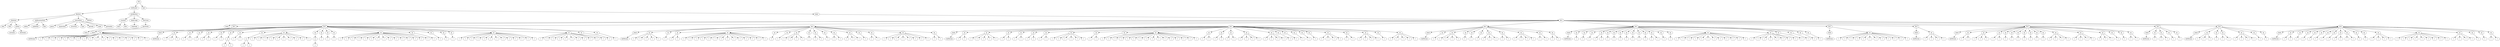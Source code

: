 digraph Tree {
	"t0" [label = "TEI"];
	"t1" [label = "teiHeader"];
	"t2" [label = "fileDesc"];
	"t3" [label = "titleStmt"];
	"t4" [label = "title"];
	"t5" [label = "title"];
	"t6" [label = "author"];
	"t7" [label = "surname"];
	"t8" [label = "forename"];
	"t9" [label = "publicationStmt"];
	"t10" [label = "editor"];
	"t11" [label = "publisher"];
	"t12" [label = "idno"];
	"t13" [label = "sourceDesc"];
	"t14" [label = "genre"];
	"t15" [label = "inspiration"];
	"t16" [label = "structure"];
	"t17" [label = "type"];
	"t18" [label = "periode"];
	"t19" [label = "taille"];
	"t20" [label = "permalien"];
	"t21" [label = "edStmt"];
	"t22" [label = "profileDesc"];
	"t23" [label = "creation"];
	"t24" [label = "date"];
	"t25" [label = "date"];
	"t26" [label = "langUsage"];
	"t27" [label = "language"];
	"t28" [label = "textClass"];
	"t29" [label = "keywords"];
	"t30" [label = "term"];
	"t31" [label = "text"];
	"t32" [label = "body"];
	"t33" [label = "div1"];
	"t34" [label = "head"];
	"t35" [label = "div2"];
	"t36" [label = "head"];
	"t37" [label = "listPerson"];
	"t38" [label = "sp"];
	"t39" [label = "l"];
	"t40" [label = "l"];
	"t41" [label = "l"];
	"t42" [label = "l"];
	"t43" [label = "l"];
	"t44" [label = "l"];
	"t45" [label = "l"];
	"t46" [label = "l"];
	"t47" [label = "l"];
	"t48" [label = "l"];
	"t49" [label = "l"];
	"t50" [label = "l"];
	"t51" [label = "l"];
	"t52" [label = "l"];
	"t53" [label = "l"];
	"t54" [label = "l"];
	"t55" [label = "l"];
	"t56" [label = "l"];
	"t57" [label = "div2"];
	"t58" [label = "head"];
	"t59" [label = "listPerson"];
	"t60" [label = "sp"];
	"t61" [label = "l"];
	"t62" [label = "l"];
	"t63" [label = "l"];
	"t64" [label = "sp"];
	"t65" [label = "l"];
	"t66" [label = "l"];
	"t67" [label = "sp"];
	"t68" [label = "l"];
	"t69" [label = "sp"];
	"t70" [label = "l"];
	"t71" [label = "l"];
	"t72" [label = "sp"];
	"t73" [label = "l"];
	"t74" [label = "l"];
	"t75" [label = "sp"];
	"t76" [label = "p"];
	"t77" [label = "s"];
	"t78" [label = "s"];
	"t79" [label = "sp"];
	"t80" [label = "l"];
	"t81" [label = "l"];
	"t82" [label = "sp"];
	"t83" [label = "p"];
	"t84" [label = "s"];
	"t85" [label = "s"];
	"t86" [label = "sp"];
	"t87" [label = "l"];
	"t88" [label = "l"];
	"t89" [label = "l"];
	"t90" [label = "l"];
	"t91" [label = "l"];
	"t92" [label = "l"];
	"t93" [label = "l"];
	"t94" [label = "l"];
	"t95" [label = "l"];
	"t96" [label = "l"];
	"t97" [label = "sp"];
	"t98" [label = "p"];
	"t99" [label = "s"];
	"t100" [label = "sp"];
	"t101" [label = "l"];
	"t102" [label = "sp"];
	"t103" [label = "l"];
	"t104" [label = "sp"];
	"t105" [label = "l"];
	"t106" [label = "sp"];
	"t107" [label = "l"];
	"t108" [label = "l"];
	"t109" [label = "l"];
	"t110" [label = "l"];
	"t111" [label = "l"];
	"t112" [label = "l"];
	"t113" [label = "l"];
	"t114" [label = "l"];
	"t115" [label = "l"];
	"t116" [label = "l"];
	"t117" [label = "l"];
	"t118" [label = "l"];
	"t119" [label = "l"];
	"t120" [label = "l"];
	"t121" [label = "l"];
	"t122" [label = "sp"];
	"t123" [label = "l"];
	"t124" [label = "sp"];
	"t125" [label = "l"];
	"t126" [label = "sp"];
	"t127" [label = "l"];
	"t128" [label = "sp"];
	"t129" [label = "l"];
	"t130" [label = "sp"];
	"t131" [label = "l"];
	"t132" [label = "l"];
	"t133" [label = "l"];
	"t134" [label = "l"];
	"t135" [label = "l"];
	"t136" [label = "l"];
	"t137" [label = "l"];
	"t138" [label = "l"];
	"t139" [label = "l"];
	"t140" [label = "l"];
	"t141" [label = "l"];
	"t142" [label = "l"];
	"t143" [label = "l"];
	"t144" [label = "sp"];
	"t145" [label = "l"];
	"t146" [label = "l"];
	"t147" [label = "l"];
	"t148" [label = "l"];
	"t149" [label = "l"];
	"t150" [label = "l"];
	"t151" [label = "l"];
	"t152" [label = "l"];
	"t153" [label = "l"];
	"t154" [label = "l"];
	"t155" [label = "l"];
	"t156" [label = "sp"];
	"t157" [label = "l"];
	"t158" [label = "sp"];
	"t159" [label = "l"];
	"t160" [label = "div2"];
	"t161" [label = "head"];
	"t162" [label = "listPerson"];
	"t163" [label = "sp"];
	"t164" [label = "l"];
	"t165" [label = "l"];
	"t166" [label = "l"];
	"t167" [label = "l"];
	"t168" [label = "l"];
	"t169" [label = "sp"];
	"t170" [label = "l"];
	"t171" [label = "sp"];
	"t172" [label = "l"];
	"t173" [label = "l"];
	"t174" [label = "sp"];
	"t175" [label = "l"];
	"t176" [label = "l"];
	"t177" [label = "l"];
	"t178" [label = "l"];
	"t179" [label = "l"];
	"t180" [label = "l"];
	"t181" [label = "l"];
	"t182" [label = "l"];
	"t183" [label = "l"];
	"t184" [label = "l"];
	"t185" [label = "l"];
	"t186" [label = "l"];
	"t187" [label = "l"];
	"t188" [label = "l"];
	"t189" [label = "sp"];
	"t190" [label = "l"];
	"t191" [label = "sp"];
	"t192" [label = "l"];
	"t193" [label = "sp"];
	"t194" [label = "l"];
	"t195" [label = "l"];
	"t196" [label = "l"];
	"t197" [label = "l"];
	"t198" [label = "sp"];
	"t199" [label = "l"];
	"t200" [label = "sp"];
	"t201" [label = "l"];
	"t202" [label = "l"];
	"t203" [label = "sp"];
	"t204" [label = "l"];
	"t205" [label = "sp"];
	"t206" [label = "l"];
	"t207" [label = "l"];
	"t208" [label = "sp"];
	"t209" [label = "l"];
	"t210" [label = "l"];
	"t211" [label = "l"];
	"t212" [label = "sp"];
	"t213" [label = "l"];
	"t214" [label = "sp"];
	"t215" [label = "l"];
	"t216" [label = "l"];
	"t217" [label = "sp"];
	"t218" [label = "l"];
	"t219" [label = "l"];
	"t220" [label = "l"];
	"t221" [label = "l"];
	"t222" [label = "l"];
	"t223" [label = "l"];
	"t224" [label = "l"];
	"t225" [label = "l"];
	"t226" [label = "sp"];
	"t227" [label = "l"];
	"t228" [label = "l"];
	"t229" [label = "div2"];
	"t230" [label = "head"];
	"t231" [label = "listPerson"];
	"t232" [label = "sp"];
	"t233" [label = "l"];
	"t234" [label = "l"];
	"t235" [label = "sp"];
	"t236" [label = "l"];
	"t237" [label = "l"];
	"t238" [label = "l"];
	"t239" [label = "l"];
	"t240" [label = "l"];
	"t241" [label = "sp"];
	"t242" [label = "l"];
	"t243" [label = "l"];
	"t244" [label = "sp"];
	"t245" [label = "l"];
	"t246" [label = "l"];
	"t247" [label = "sp"];
	"t248" [label = "l"];
	"t249" [label = "l"];
	"t250" [label = "sp"];
	"t251" [label = "l"];
	"t252" [label = "l"];
	"t253" [label = "sp"];
	"t254" [label = "l"];
	"t255" [label = "l"];
	"t256" [label = "l"];
	"t257" [label = "l"];
	"t258" [label = "l"];
	"t259" [label = "l"];
	"t260" [label = "sp"];
	"t261" [label = "l"];
	"t262" [label = "l"];
	"t263" [label = "sp"];
	"t264" [label = "l"];
	"t265" [label = "sp"];
	"t266" [label = "l"];
	"t267" [label = "l"];
	"t268" [label = "l"];
	"t269" [label = "l"];
	"t270" [label = "l"];
	"t271" [label = "l"];
	"t272" [label = "l"];
	"t273" [label = "l"];
	"t274" [label = "l"];
	"t275" [label = "l"];
	"t276" [label = "l"];
	"t277" [label = "l"];
	"t278" [label = "l"];
	"t279" [label = "l"];
	"t280" [label = "l"];
	"t281" [label = "sp"];
	"t282" [label = "l"];
	"t283" [label = "l"];
	"t284" [label = "sp"];
	"t285" [label = "l"];
	"t286" [label = "l"];
	"t287" [label = "sp"];
	"t288" [label = "l"];
	"t289" [label = "l"];
	"t290" [label = "sp"];
	"t291" [label = "l"];
	"t292" [label = "l"];
	"t293" [label = "l"];
	"t294" [label = "l"];
	"t295" [label = "sp"];
	"t296" [label = "l"];
	"t297" [label = "l"];
	"t298" [label = "l"];
	"t299" [label = "l"];
	"t300" [label = "sp"];
	"t301" [label = "l"];
	"t302" [label = "sp"];
	"t303" [label = "l"];
	"t304" [label = "sp"];
	"t305" [label = "l"];
	"t306" [label = "sp"];
	"t307" [label = "l"];
	"t308" [label = "sp"];
	"t309" [label = "l"];
	"t310" [label = "sp"];
	"t311" [label = "l"];
	"t312" [label = "l"];
	"t313" [label = "l"];
	"t314" [label = "l"];
	"t315" [label = "sp"];
	"t316" [label = "l"];
	"t317" [label = "l"];
	"t318" [label = "sp"];
	"t319" [label = "l"];
	"t320" [label = "l"];
	"t321" [label = "l"];
	"t322" [label = "l"];
	"t323" [label = "sp"];
	"t324" [label = "l"];
	"t325" [label = "sp"];
	"t326" [label = "l"];
	"t327" [label = "l"];
	"t328" [label = "l"];
	"t329" [label = "l"];
	"t330" [label = "l"];
	"t331" [label = "div2"];
	"t332" [label = "head"];
	"t333" [label = "listPerson"];
	"t334" [label = "sp"];
	"t335" [label = "l"];
	"t336" [label = "sp"];
	"t337" [label = "l"];
	"t338" [label = "l"];
	"t339" [label = "l"];
	"t340" [label = "l"];
	"t341" [label = "sp"];
	"t342" [label = "l"];
	"t343" [label = "sp"];
	"t344" [label = "l"];
	"t345" [label = "sp"];
	"t346" [label = "l"];
	"t347" [label = "sp"];
	"t348" [label = "l"];
	"t349" [label = "l"];
	"t350" [label = "l"];
	"t351" [label = "sp"];
	"t352" [label = "l"];
	"t353" [label = "l"];
	"t354" [label = "sp"];
	"t355" [label = "l"];
	"t356" [label = "l"];
	"t357" [label = "l"];
	"t358" [label = "l"];
	"t359" [label = "sp"];
	"t360" [label = "l"];
	"t361" [label = "l"];
	"t362" [label = "sp"];
	"t363" [label = "l"];
	"t364" [label = "l"];
	"t365" [label = "div2"];
	"t366" [label = "head"];
	"t367" [label = "listPerson"];
	"t368" [label = "sp"];
	"t369" [label = "l"];
	"t370" [label = "sp"];
	"t371" [label = "l"];
	"t372" [label = "sp"];
	"t373" [label = "l"];
	"t374" [label = "sp"];
	"t375" [label = "l"];
	"t376" [label = "l"];
	"t377" [label = "sp"];
	"t378" [label = "l"];
	"t379" [label = "sp"];
	"t380" [label = "l"];
	"t381" [label = "sp"];
	"t382" [label = "l"];
	"t383" [label = "sp"];
	"t384" [label = "l"];
	"t385" [label = "sp"];
	"t386" [label = "l"];
	"t387" [label = "sp"];
	"t388" [label = "l"];
	"t389" [label = "sp"];
	"t390" [label = "l"];
	"t391" [label = "sp"];
	"t392" [label = "l"];
	"t393" [label = "l"];
	"t394" [label = "sp"];
	"t395" [label = "l"];
	"t396" [label = "sp"];
	"t397" [label = "l"];
	"t398" [label = "sp"];
	"t399" [label = "l"];
	"t400" [label = "l"];
	"t401" [label = "l"];
	"t402" [label = "l"];
	"t403" [label = "l"];
	"t404" [label = "l"];
	"t405" [label = "l"];
	"t406" [label = "l"];
	"t407" [label = "l"];
	"t408" [label = "l"];
	"t409" [label = "l"];
	"t410" [label = "l"];
	"t411" [label = "sp"];
	"t412" [label = "l"];
	"t413" [label = "l"];
	"t414" [label = "l"];
	"t415" [label = "l"];
	"t416" [label = "l"];
	"t417" [label = "l"];
	"t418" [label = "l"];
	"t419" [label = "l"];
	"t420" [label = "sp"];
	"t421" [label = "l"];
	"t422" [label = "sp"];
	"t423" [label = "l"];
	"t424" [label = "sp"];
	"t425" [label = "l"];
	"t426" [label = "sp"];
	"t427" [label = "l"];
	"t428" [label = "div2"];
	"t429" [label = "head"];
	"t430" [label = "listPerson"];
	"t431" [label = "sp"];
	"t432" [label = "l"];
	"t433" [label = "l"];
	"t434" [label = "l"];
	"t435" [label = "l"];
	"t436" [label = "l"];
	"t437" [label = "l"];
	"t438" [label = "l"];
	"t439" [label = "l"];
	"t440" [label = "l"];
	"t441" [label = "l"];
	"t442" [label = "l"];
	"t443" [label = "l"];
	"t444" [label = "div2"];
	"t445" [label = "head"];
	"t446" [label = "listPerson"];
	"t447" [label = "sp"];
	"t448" [label = "l"];
	"t449" [label = "l"];
	"t450" [label = "l"];
	"t451" [label = "l"];
	"t452" [label = "div2"];
	"t453" [label = "head"];
	"t454" [label = "listPerson"];
	"t455" [label = "sp"];
	"t456" [label = "l"];
	"t457" [label = "l"];
	"t458" [label = "sp"];
	"t459" [label = "l"];
	"t460" [label = "l"];
	"t461" [label = "l"];
	"t462" [label = "sp"];
	"t463" [label = "l"];
	"t464" [label = "l"];
	"t465" [label = "sp"];
	"t466" [label = "l"];
	"t467" [label = "sp"];
	"t468" [label = "l"];
	"t469" [label = "sp"];
	"t470" [label = "l"];
	"t471" [label = "sp"];
	"t472" [label = "l"];
	"t473" [label = "sp"];
	"t474" [label = "l"];
	"t475" [label = "sp"];
	"t476" [label = "l"];
	"t477" [label = "sp"];
	"t478" [label = "l"];
	"t479" [label = "sp"];
	"t480" [label = "l"];
	"t481" [label = "l"];
	"t482" [label = "l"];
	"t483" [label = "l"];
	"t484" [label = "sp"];
	"t485" [label = "l"];
	"t486" [label = "l"];
	"t487" [label = "l"];
	"t488" [label = "l"];
	"t489" [label = "sp"];
	"t490" [label = "l"];
	"t491" [label = "l"];
	"t492" [label = "l"];
	"t493" [label = "sp"];
	"t494" [label = "l"];
	"t495" [label = "sp"];
	"t496" [label = "l"];
	"t497" [label = "sp"];
	"t498" [label = "l"];
	"t499" [label = "l"];
	"t500" [label = "div2"];
	"t501" [label = "head"];
	"t502" [label = "listPerson"];
	"t503" [label = "sp"];
	"t504" [label = "l"];
	"t505" [label = "sp"];
	"t506" [label = "l"];
	"t507" [label = "l"];
	"t508" [label = "sp"];
	"t509" [label = "l"];
	"t510" [label = "sp"];
	"t511" [label = "l"];
	"t512" [label = "div2"];
	"t513" [label = "head"];
	"t514" [label = "listPerson"];
	"t515" [label = "sp"];
	"t516" [label = "l"];
	"t517" [label = "l"];
	"t518" [label = "l"];
	"t519" [label = "sp"];
	"t520" [label = "l"];
	"t521" [label = "sp"];
	"t522" [label = "l"];
	"t523" [label = "l"];
	"t524" [label = "sp"];
	"t525" [label = "l"];
	"t526" [label = "l"];
	"t527" [label = "l"];
	"t528" [label = "l"];
	"t529" [label = "sp"];
	"t530" [label = "l"];
	"t531" [label = "sp"];
	"t532" [label = "l"];
	"t533" [label = "div2"];
	"t534" [label = "head"];
	"t535" [label = "listPerson"];
	"t536" [label = "sp"];
	"t537" [label = "l"];
	"t538" [label = "l"];
	"t539" [label = "sp"];
	"t540" [label = "l"];
	"t541" [label = "sp"];
	"t542" [label = "l"];
	"t543" [label = "sp"];
	"t544" [label = "l"];
	"t545" [label = "sp"];
	"t546" [label = "l"];
	"t547" [label = "sp"];
	"t548" [label = "l"];
	"t549" [label = "sp"];
	"t550" [label = "l"];
	"t551" [label = "sp"];
	"t552" [label = "l"];
	"t553" [label = "l"];
	"t554" [label = "sp"];
	"t555" [label = "l"];
	"t556" [label = "l"];
	"t557" [label = "sp"];
	"t558" [label = "l"];
	"t559" [label = "sp"];
	"t560" [label = "l"];
	"t561" [label = "sp"];
	"t562" [label = "l"];
	"t563" [label = "l"];
	"t564" [label = "l"];
	"t565" [label = "l"];
	"t566" [label = "sp"];
	"t567" [label = "l"];
	"t568" [label = "l"];
	"t569" [label = "l"];
	"t570" [label = "l"];
	"t571" [label = "l"];
	"t572" [label = "l"];
	"t573" [label = "l"];
	"t574" [label = "l"];
	"t575" [label = "l"];
	"t576" [label = "sp"];
	"t577" [label = "l"];
	"t578" [label = "l"];
	"t579" [label = "l"];
	"t580" [label = "l"];
	"t581" [label = "sp"];
	"t582" [label = "l"];
	"t583" [label = "sp"];
	"t584" [label = "l"];
	"t585" [label = "sp"];
	"t586" [label = "l"];
	"t587" [label = "l"];
	"t0" -> "t1";
	"t1" -> "t2";
	"t2" -> "t3";
	"t3" -> "t4";
	"t3" -> "t5";
	"t3" -> "t6";
	"t6" -> "t7";
	"t6" -> "t8";
	"t2" -> "t9";
	"t9" -> "t10";
	"t9" -> "t11";
	"t9" -> "t12";
	"t2" -> "t13";
	"t13" -> "t14";
	"t13" -> "t15";
	"t13" -> "t16";
	"t13" -> "t17";
	"t13" -> "t18";
	"t13" -> "t19";
	"t13" -> "t20";
	"t2" -> "t21";
	"t1" -> "t22";
	"t22" -> "t23";
	"t23" -> "t24";
	"t23" -> "t25";
	"t22" -> "t26";
	"t26" -> "t27";
	"t22" -> "t28";
	"t28" -> "t29";
	"t29" -> "t30";
	"t0" -> "t31";
	"t31" -> "t32";
	"t32" -> "t33";
	"t33" -> "t34";
	"t33" -> "t35";
	"t35" -> "t36";
	"t36" -> "t37";
	"t35" -> "t38";
	"t38" -> "t39";
	"t38" -> "t40";
	"t38" -> "t41";
	"t38" -> "t42";
	"t38" -> "t43";
	"t38" -> "t44";
	"t38" -> "t45";
	"t38" -> "t46";
	"t38" -> "t47";
	"t38" -> "t48";
	"t38" -> "t49";
	"t38" -> "t50";
	"t38" -> "t51";
	"t38" -> "t52";
	"t38" -> "t53";
	"t38" -> "t54";
	"t38" -> "t55";
	"t38" -> "t56";
	"t33" -> "t57";
	"t57" -> "t58";
	"t58" -> "t59";
	"t57" -> "t60";
	"t60" -> "t61";
	"t60" -> "t62";
	"t60" -> "t63";
	"t57" -> "t64";
	"t64" -> "t65";
	"t64" -> "t66";
	"t57" -> "t67";
	"t67" -> "t68";
	"t57" -> "t69";
	"t69" -> "t70";
	"t69" -> "t71";
	"t57" -> "t72";
	"t72" -> "t73";
	"t72" -> "t74";
	"t57" -> "t75";
	"t75" -> "t76";
	"t76" -> "t77";
	"t76" -> "t78";
	"t57" -> "t79";
	"t79" -> "t80";
	"t79" -> "t81";
	"t57" -> "t82";
	"t82" -> "t83";
	"t83" -> "t84";
	"t83" -> "t85";
	"t57" -> "t86";
	"t86" -> "t87";
	"t86" -> "t88";
	"t86" -> "t89";
	"t86" -> "t90";
	"t86" -> "t91";
	"t86" -> "t92";
	"t86" -> "t93";
	"t86" -> "t94";
	"t86" -> "t95";
	"t86" -> "t96";
	"t57" -> "t97";
	"t97" -> "t98";
	"t98" -> "t99";
	"t57" -> "t100";
	"t100" -> "t101";
	"t57" -> "t102";
	"t102" -> "t103";
	"t57" -> "t104";
	"t104" -> "t105";
	"t57" -> "t106";
	"t106" -> "t107";
	"t106" -> "t108";
	"t106" -> "t109";
	"t106" -> "t110";
	"t106" -> "t111";
	"t106" -> "t112";
	"t106" -> "t113";
	"t106" -> "t114";
	"t106" -> "t115";
	"t106" -> "t116";
	"t106" -> "t117";
	"t106" -> "t118";
	"t106" -> "t119";
	"t106" -> "t120";
	"t106" -> "t121";
	"t57" -> "t122";
	"t122" -> "t123";
	"t57" -> "t124";
	"t124" -> "t125";
	"t57" -> "t126";
	"t126" -> "t127";
	"t57" -> "t128";
	"t128" -> "t129";
	"t57" -> "t130";
	"t130" -> "t131";
	"t130" -> "t132";
	"t130" -> "t133";
	"t130" -> "t134";
	"t130" -> "t135";
	"t130" -> "t136";
	"t130" -> "t137";
	"t130" -> "t138";
	"t130" -> "t139";
	"t130" -> "t140";
	"t130" -> "t141";
	"t130" -> "t142";
	"t130" -> "t143";
	"t57" -> "t144";
	"t144" -> "t145";
	"t144" -> "t146";
	"t144" -> "t147";
	"t144" -> "t148";
	"t144" -> "t149";
	"t144" -> "t150";
	"t144" -> "t151";
	"t144" -> "t152";
	"t144" -> "t153";
	"t144" -> "t154";
	"t144" -> "t155";
	"t57" -> "t156";
	"t156" -> "t157";
	"t57" -> "t158";
	"t158" -> "t159";
	"t33" -> "t160";
	"t160" -> "t161";
	"t161" -> "t162";
	"t160" -> "t163";
	"t163" -> "t164";
	"t163" -> "t165";
	"t163" -> "t166";
	"t163" -> "t167";
	"t163" -> "t168";
	"t160" -> "t169";
	"t169" -> "t170";
	"t160" -> "t171";
	"t171" -> "t172";
	"t171" -> "t173";
	"t160" -> "t174";
	"t174" -> "t175";
	"t174" -> "t176";
	"t174" -> "t177";
	"t174" -> "t178";
	"t174" -> "t179";
	"t174" -> "t180";
	"t174" -> "t181";
	"t174" -> "t182";
	"t174" -> "t183";
	"t174" -> "t184";
	"t174" -> "t185";
	"t174" -> "t186";
	"t174" -> "t187";
	"t174" -> "t188";
	"t160" -> "t189";
	"t189" -> "t190";
	"t160" -> "t191";
	"t191" -> "t192";
	"t160" -> "t193";
	"t193" -> "t194";
	"t193" -> "t195";
	"t193" -> "t196";
	"t193" -> "t197";
	"t160" -> "t198";
	"t198" -> "t199";
	"t160" -> "t200";
	"t200" -> "t201";
	"t200" -> "t202";
	"t160" -> "t203";
	"t203" -> "t204";
	"t160" -> "t205";
	"t205" -> "t206";
	"t205" -> "t207";
	"t160" -> "t208";
	"t208" -> "t209";
	"t208" -> "t210";
	"t208" -> "t211";
	"t160" -> "t212";
	"t212" -> "t213";
	"t160" -> "t214";
	"t214" -> "t215";
	"t214" -> "t216";
	"t160" -> "t217";
	"t217" -> "t218";
	"t217" -> "t219";
	"t217" -> "t220";
	"t217" -> "t221";
	"t217" -> "t222";
	"t217" -> "t223";
	"t217" -> "t224";
	"t217" -> "t225";
	"t160" -> "t226";
	"t226" -> "t227";
	"t226" -> "t228";
	"t33" -> "t229";
	"t229" -> "t230";
	"t230" -> "t231";
	"t229" -> "t232";
	"t232" -> "t233";
	"t232" -> "t234";
	"t229" -> "t235";
	"t235" -> "t236";
	"t235" -> "t237";
	"t235" -> "t238";
	"t235" -> "t239";
	"t235" -> "t240";
	"t229" -> "t241";
	"t241" -> "t242";
	"t241" -> "t243";
	"t229" -> "t244";
	"t244" -> "t245";
	"t244" -> "t246";
	"t229" -> "t247";
	"t247" -> "t248";
	"t247" -> "t249";
	"t229" -> "t250";
	"t250" -> "t251";
	"t250" -> "t252";
	"t229" -> "t253";
	"t253" -> "t254";
	"t253" -> "t255";
	"t253" -> "t256";
	"t253" -> "t257";
	"t253" -> "t258";
	"t253" -> "t259";
	"t229" -> "t260";
	"t260" -> "t261";
	"t260" -> "t262";
	"t229" -> "t263";
	"t263" -> "t264";
	"t229" -> "t265";
	"t265" -> "t266";
	"t265" -> "t267";
	"t265" -> "t268";
	"t265" -> "t269";
	"t265" -> "t270";
	"t265" -> "t271";
	"t265" -> "t272";
	"t265" -> "t273";
	"t265" -> "t274";
	"t265" -> "t275";
	"t265" -> "t276";
	"t265" -> "t277";
	"t265" -> "t278";
	"t265" -> "t279";
	"t265" -> "t280";
	"t229" -> "t281";
	"t281" -> "t282";
	"t281" -> "t283";
	"t229" -> "t284";
	"t284" -> "t285";
	"t284" -> "t286";
	"t229" -> "t287";
	"t287" -> "t288";
	"t287" -> "t289";
	"t229" -> "t290";
	"t290" -> "t291";
	"t290" -> "t292";
	"t290" -> "t293";
	"t290" -> "t294";
	"t229" -> "t295";
	"t295" -> "t296";
	"t295" -> "t297";
	"t295" -> "t298";
	"t295" -> "t299";
	"t229" -> "t300";
	"t300" -> "t301";
	"t229" -> "t302";
	"t302" -> "t303";
	"t229" -> "t304";
	"t304" -> "t305";
	"t229" -> "t306";
	"t306" -> "t307";
	"t229" -> "t308";
	"t308" -> "t309";
	"t229" -> "t310";
	"t310" -> "t311";
	"t310" -> "t312";
	"t310" -> "t313";
	"t310" -> "t314";
	"t229" -> "t315";
	"t315" -> "t316";
	"t315" -> "t317";
	"t229" -> "t318";
	"t318" -> "t319";
	"t318" -> "t320";
	"t318" -> "t321";
	"t318" -> "t322";
	"t229" -> "t323";
	"t323" -> "t324";
	"t229" -> "t325";
	"t325" -> "t326";
	"t325" -> "t327";
	"t325" -> "t328";
	"t325" -> "t329";
	"t325" -> "t330";
	"t33" -> "t331";
	"t331" -> "t332";
	"t332" -> "t333";
	"t331" -> "t334";
	"t334" -> "t335";
	"t331" -> "t336";
	"t336" -> "t337";
	"t336" -> "t338";
	"t336" -> "t339";
	"t336" -> "t340";
	"t331" -> "t341";
	"t341" -> "t342";
	"t331" -> "t343";
	"t343" -> "t344";
	"t331" -> "t345";
	"t345" -> "t346";
	"t331" -> "t347";
	"t347" -> "t348";
	"t347" -> "t349";
	"t347" -> "t350";
	"t331" -> "t351";
	"t351" -> "t352";
	"t351" -> "t353";
	"t331" -> "t354";
	"t354" -> "t355";
	"t354" -> "t356";
	"t354" -> "t357";
	"t354" -> "t358";
	"t331" -> "t359";
	"t359" -> "t360";
	"t359" -> "t361";
	"t331" -> "t362";
	"t362" -> "t363";
	"t362" -> "t364";
	"t33" -> "t365";
	"t365" -> "t366";
	"t366" -> "t367";
	"t365" -> "t368";
	"t368" -> "t369";
	"t365" -> "t370";
	"t370" -> "t371";
	"t365" -> "t372";
	"t372" -> "t373";
	"t365" -> "t374";
	"t374" -> "t375";
	"t374" -> "t376";
	"t365" -> "t377";
	"t377" -> "t378";
	"t365" -> "t379";
	"t379" -> "t380";
	"t365" -> "t381";
	"t381" -> "t382";
	"t365" -> "t383";
	"t383" -> "t384";
	"t365" -> "t385";
	"t385" -> "t386";
	"t365" -> "t387";
	"t387" -> "t388";
	"t365" -> "t389";
	"t389" -> "t390";
	"t365" -> "t391";
	"t391" -> "t392";
	"t391" -> "t393";
	"t365" -> "t394";
	"t394" -> "t395";
	"t365" -> "t396";
	"t396" -> "t397";
	"t365" -> "t398";
	"t398" -> "t399";
	"t398" -> "t400";
	"t398" -> "t401";
	"t398" -> "t402";
	"t398" -> "t403";
	"t398" -> "t404";
	"t398" -> "t405";
	"t398" -> "t406";
	"t398" -> "t407";
	"t398" -> "t408";
	"t398" -> "t409";
	"t398" -> "t410";
	"t365" -> "t411";
	"t411" -> "t412";
	"t411" -> "t413";
	"t411" -> "t414";
	"t411" -> "t415";
	"t411" -> "t416";
	"t411" -> "t417";
	"t411" -> "t418";
	"t411" -> "t419";
	"t365" -> "t420";
	"t420" -> "t421";
	"t365" -> "t422";
	"t422" -> "t423";
	"t365" -> "t424";
	"t424" -> "t425";
	"t365" -> "t426";
	"t426" -> "t427";
	"t33" -> "t428";
	"t428" -> "t429";
	"t429" -> "t430";
	"t428" -> "t431";
	"t431" -> "t432";
	"t431" -> "t433";
	"t431" -> "t434";
	"t431" -> "t435";
	"t431" -> "t436";
	"t431" -> "t437";
	"t431" -> "t438";
	"t431" -> "t439";
	"t431" -> "t440";
	"t431" -> "t441";
	"t431" -> "t442";
	"t431" -> "t443";
	"t33" -> "t444";
	"t444" -> "t445";
	"t445" -> "t446";
	"t444" -> "t447";
	"t447" -> "t448";
	"t447" -> "t449";
	"t447" -> "t450";
	"t447" -> "t451";
	"t33" -> "t452";
	"t452" -> "t453";
	"t453" -> "t454";
	"t452" -> "t455";
	"t455" -> "t456";
	"t455" -> "t457";
	"t452" -> "t458";
	"t458" -> "t459";
	"t458" -> "t460";
	"t458" -> "t461";
	"t452" -> "t462";
	"t462" -> "t463";
	"t462" -> "t464";
	"t452" -> "t465";
	"t465" -> "t466";
	"t452" -> "t467";
	"t467" -> "t468";
	"t452" -> "t469";
	"t469" -> "t470";
	"t452" -> "t471";
	"t471" -> "t472";
	"t452" -> "t473";
	"t473" -> "t474";
	"t452" -> "t475";
	"t475" -> "t476";
	"t452" -> "t477";
	"t477" -> "t478";
	"t452" -> "t479";
	"t479" -> "t480";
	"t479" -> "t481";
	"t479" -> "t482";
	"t479" -> "t483";
	"t452" -> "t484";
	"t484" -> "t485";
	"t484" -> "t486";
	"t484" -> "t487";
	"t484" -> "t488";
	"t452" -> "t489";
	"t489" -> "t490";
	"t489" -> "t491";
	"t489" -> "t492";
	"t452" -> "t493";
	"t493" -> "t494";
	"t452" -> "t495";
	"t495" -> "t496";
	"t452" -> "t497";
	"t497" -> "t498";
	"t497" -> "t499";
	"t33" -> "t500";
	"t500" -> "t501";
	"t501" -> "t502";
	"t500" -> "t503";
	"t503" -> "t504";
	"t500" -> "t505";
	"t505" -> "t506";
	"t505" -> "t507";
	"t500" -> "t508";
	"t508" -> "t509";
	"t500" -> "t510";
	"t510" -> "t511";
	"t33" -> "t512";
	"t512" -> "t513";
	"t513" -> "t514";
	"t512" -> "t515";
	"t515" -> "t516";
	"t515" -> "t517";
	"t515" -> "t518";
	"t512" -> "t519";
	"t519" -> "t520";
	"t512" -> "t521";
	"t521" -> "t522";
	"t521" -> "t523";
	"t512" -> "t524";
	"t524" -> "t525";
	"t524" -> "t526";
	"t524" -> "t527";
	"t524" -> "t528";
	"t512" -> "t529";
	"t529" -> "t530";
	"t512" -> "t531";
	"t531" -> "t532";
	"t33" -> "t533";
	"t533" -> "t534";
	"t534" -> "t535";
	"t533" -> "t536";
	"t536" -> "t537";
	"t536" -> "t538";
	"t533" -> "t539";
	"t539" -> "t540";
	"t533" -> "t541";
	"t541" -> "t542";
	"t533" -> "t543";
	"t543" -> "t544";
	"t533" -> "t545";
	"t545" -> "t546";
	"t533" -> "t547";
	"t547" -> "t548";
	"t533" -> "t549";
	"t549" -> "t550";
	"t533" -> "t551";
	"t551" -> "t552";
	"t551" -> "t553";
	"t533" -> "t554";
	"t554" -> "t555";
	"t554" -> "t556";
	"t533" -> "t557";
	"t557" -> "t558";
	"t533" -> "t559";
	"t559" -> "t560";
	"t533" -> "t561";
	"t561" -> "t562";
	"t561" -> "t563";
	"t561" -> "t564";
	"t561" -> "t565";
	"t533" -> "t566";
	"t566" -> "t567";
	"t566" -> "t568";
	"t566" -> "t569";
	"t566" -> "t570";
	"t566" -> "t571";
	"t566" -> "t572";
	"t566" -> "t573";
	"t566" -> "t574";
	"t566" -> "t575";
	"t533" -> "t576";
	"t576" -> "t577";
	"t576" -> "t578";
	"t576" -> "t579";
	"t576" -> "t580";
	"t533" -> "t581";
	"t581" -> "t582";
	"t533" -> "t583";
	"t583" -> "t584";
	"t533" -> "t585";
	"t585" -> "t586";
	"t585" -> "t587";
}
